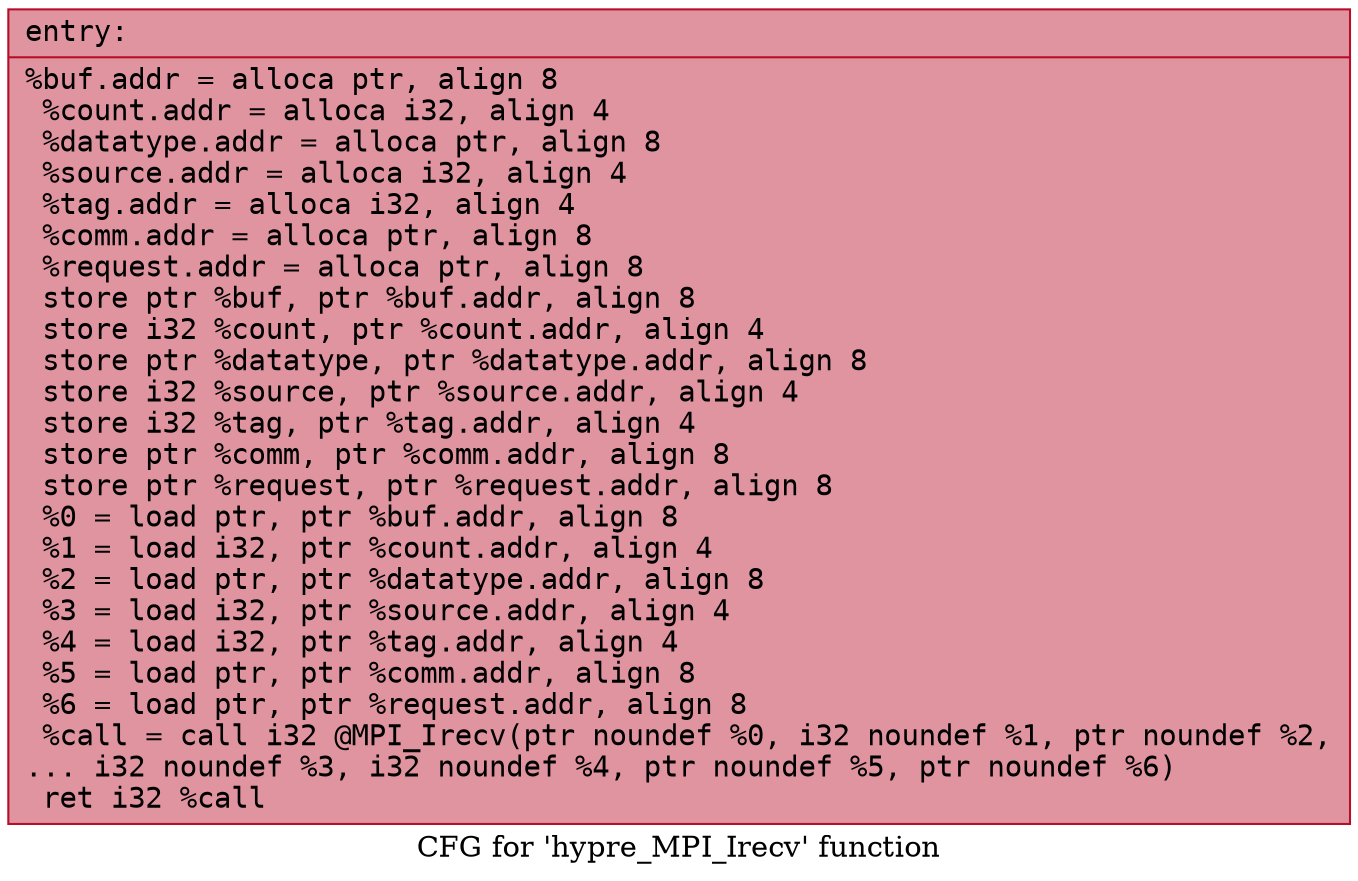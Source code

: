 digraph "CFG for 'hypre_MPI_Irecv' function" {
	label="CFG for 'hypre_MPI_Irecv' function";

	Node0x5555d6649600 [shape=record,color="#b70d28ff", style=filled, fillcolor="#b70d2870" fontname="Courier",label="{entry:\l|  %buf.addr = alloca ptr, align 8\l  %count.addr = alloca i32, align 4\l  %datatype.addr = alloca ptr, align 8\l  %source.addr = alloca i32, align 4\l  %tag.addr = alloca i32, align 4\l  %comm.addr = alloca ptr, align 8\l  %request.addr = alloca ptr, align 8\l  store ptr %buf, ptr %buf.addr, align 8\l  store i32 %count, ptr %count.addr, align 4\l  store ptr %datatype, ptr %datatype.addr, align 8\l  store i32 %source, ptr %source.addr, align 4\l  store i32 %tag, ptr %tag.addr, align 4\l  store ptr %comm, ptr %comm.addr, align 8\l  store ptr %request, ptr %request.addr, align 8\l  %0 = load ptr, ptr %buf.addr, align 8\l  %1 = load i32, ptr %count.addr, align 4\l  %2 = load ptr, ptr %datatype.addr, align 8\l  %3 = load i32, ptr %source.addr, align 4\l  %4 = load i32, ptr %tag.addr, align 4\l  %5 = load ptr, ptr %comm.addr, align 8\l  %6 = load ptr, ptr %request.addr, align 8\l  %call = call i32 @MPI_Irecv(ptr noundef %0, i32 noundef %1, ptr noundef %2,\l... i32 noundef %3, i32 noundef %4, ptr noundef %5, ptr noundef %6)\l  ret i32 %call\l}"];
}
